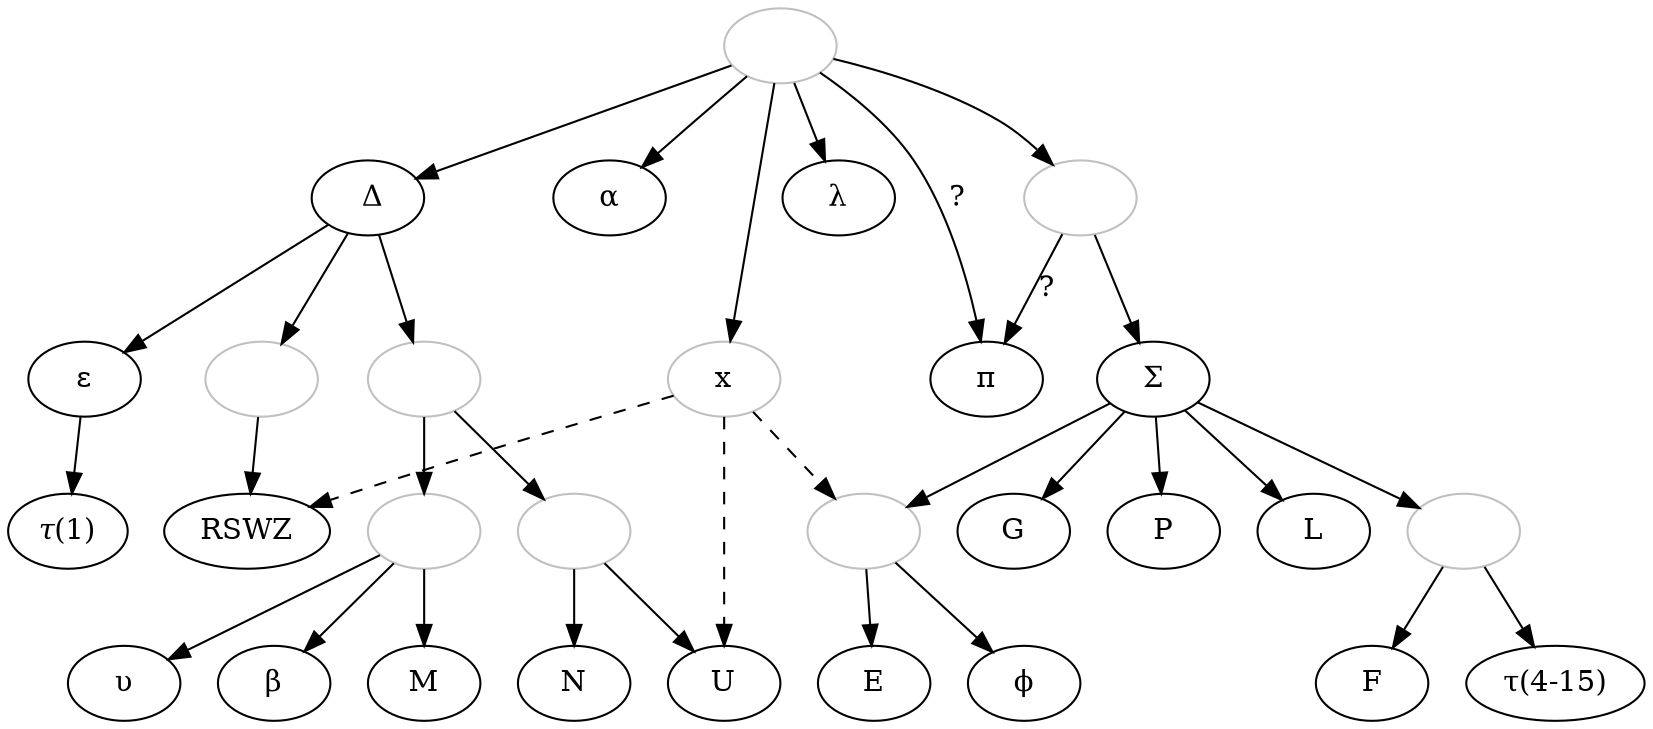 digraph {
archetyp[color="grey", label=""]
delta[label=" Δ"]
epsilon[label="ɛ"]
tau1[label="𝜏(1)"]
ypsilon[label="υ"]
beta[label="β"]
M
N
U
RSWZ
alpha[label="α"]
x[color="grey"]
lambda[label="λ"]
pi[label="π"]
sigma[label="Σ"]
E
phi[label="ϕ"]
G
P
F
tau[label="τ(4-15)"]
L
preRSWZ[color="grey", label=""]
1 [color="grey", label=""]
2 [color="grey", label=""]
3 [color="grey", label=""]
4 [color="grey", label=""]
5 [color="grey", label=""]
6 [color="grey", label=""]

archetyp -> delta
archetyp -> alpha
archetyp -> x
archetyp -> lambda
archetyp -> pi [label="?"]

delta -> epsilon
epsilon -> tau1
delta -> preRSWZ
preRSWZ -> RSWZ
delta -> 1
1 -> 2
2 -> ypsilon
2 -> beta
2 -> M
1-> 3
3 -> N
3 -> U

x -> U [style="dashed"]
x -> RSWZ [style="dashed"]
x -> 5 [style="dashed"]

archetyp -> 4
4 -> pi [label="?"]
4 -> sigma
sigma -> 5
5 -> E
5 -> phi
sigma -> G
sigma -> P
sigma -> 6
6 -> F
6 -> tau
sigma -> L


}